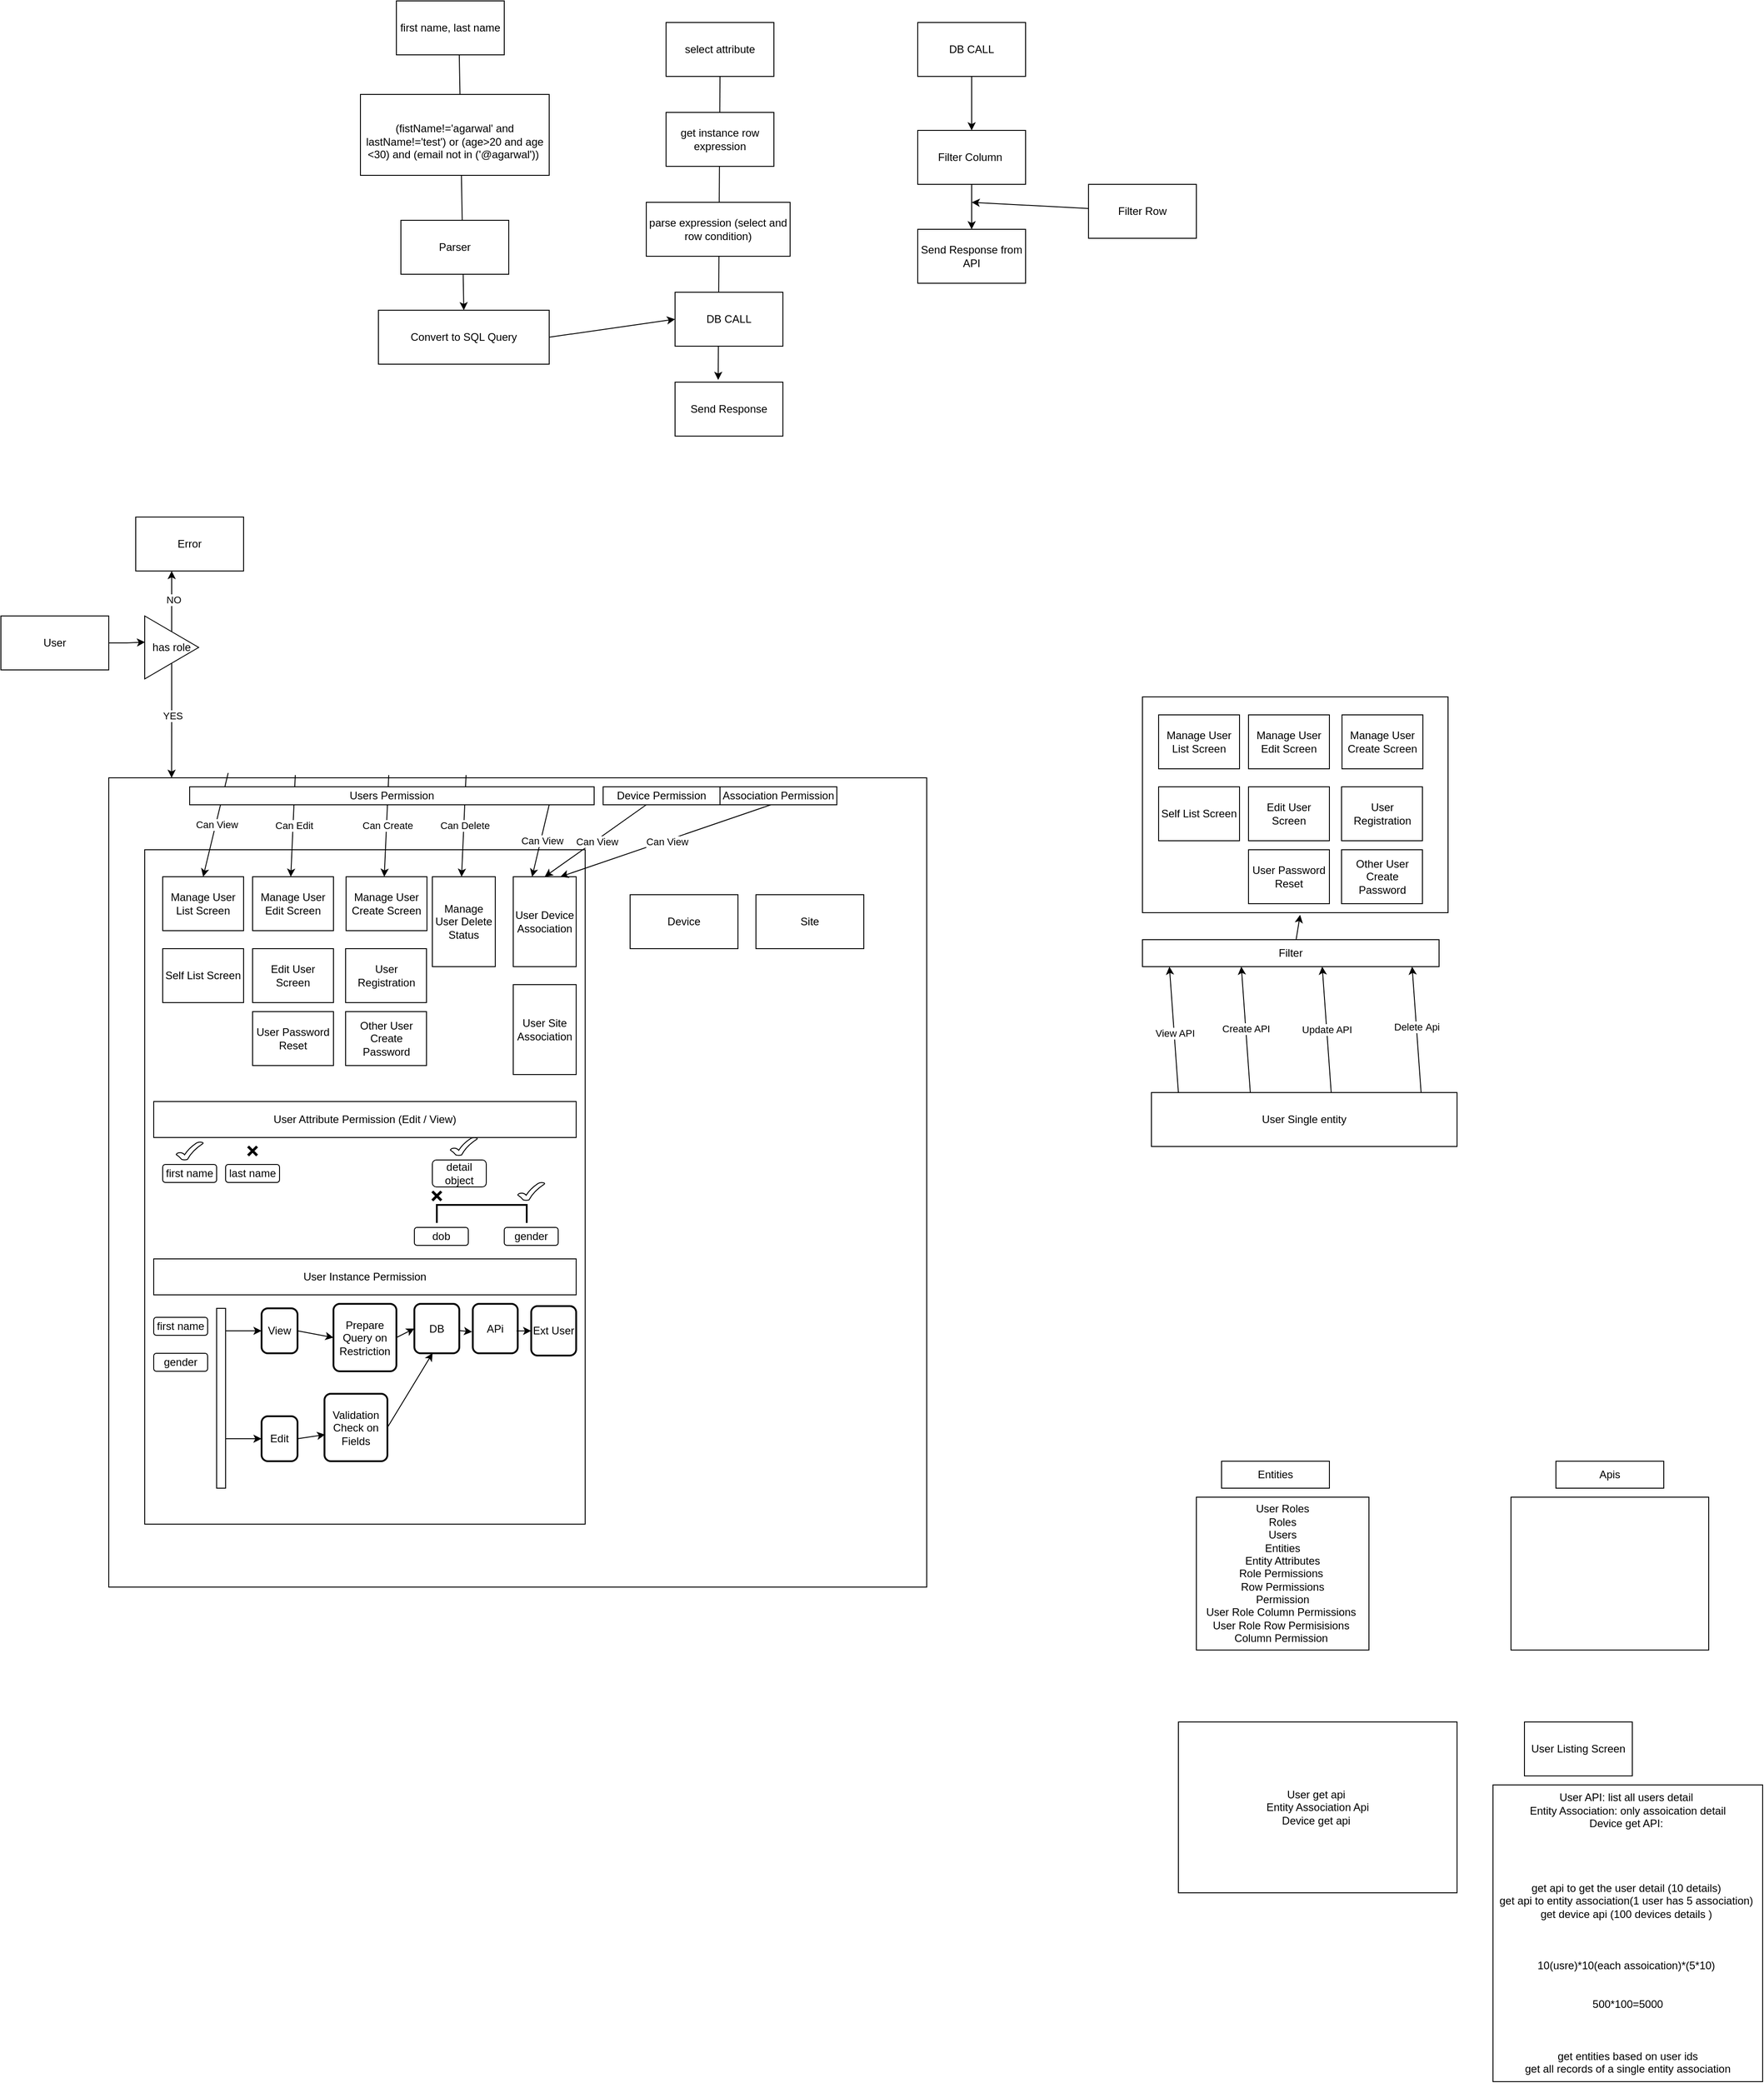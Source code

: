 <mxfile version="23.1.5" type="github">
  <diagram name="Page-1" id="W_wHjsE_T0vRLPN9on4F">
    <mxGraphModel dx="1266" dy="1773" grid="1" gridSize="10" guides="1" tooltips="1" connect="1" arrows="1" fold="1" page="1" pageScale="1" pageWidth="827" pageHeight="1169" math="0" shadow="0">
      <root>
        <mxCell id="0" />
        <mxCell id="1" parent="0" />
        <mxCell id="CIBjUFG_ZZMUvqZLACDm-16" value="" style="endArrow=classic;html=1;rounded=0;entryX=0.5;entryY=0;entryDx=0;entryDy=0;exitX=0.583;exitY=1.008;exitDx=0;exitDy=0;exitPerimeter=0;" parent="1" source="CIBjUFG_ZZMUvqZLACDm-14" target="CIBjUFG_ZZMUvqZLACDm-15" edge="1">
          <mxGeometry width="50" height="50" relative="1" as="geometry">
            <mxPoint x="910" y="-290" as="sourcePoint" />
            <mxPoint x="960" y="-340" as="targetPoint" />
          </mxGeometry>
        </mxCell>
        <mxCell id="CIBjUFG_ZZMUvqZLACDm-11" value="" style="endArrow=classic;html=1;rounded=0;entryX=0.4;entryY=-0.042;entryDx=0;entryDy=0;exitX=0.5;exitY=1;exitDx=0;exitDy=0;entryPerimeter=0;" parent="1" source="CIBjUFG_ZZMUvqZLACDm-6" target="CIBjUFG_ZZMUvqZLACDm-10" edge="1">
          <mxGeometry width="50" height="50" relative="1" as="geometry">
            <mxPoint x="1090" y="-340" as="sourcePoint" />
            <mxPoint x="1140" y="-390" as="targetPoint" />
          </mxGeometry>
        </mxCell>
        <mxCell id="aM5MsyWKR0o3_4G5qAhv-19" value="" style="rounded=0;whiteSpace=wrap;html=1;" parent="1" vertex="1">
          <mxGeometry x="1300" y="190" width="340" height="240" as="geometry" />
        </mxCell>
        <mxCell id="9KyEDRzH5bIQQI6qpWz6-1" value="User" style="rounded=0;whiteSpace=wrap;html=1;" parent="1" vertex="1">
          <mxGeometry x="30" y="100" width="120" height="60" as="geometry" />
        </mxCell>
        <mxCell id="9KyEDRzH5bIQQI6qpWz6-3" style="edgeStyle=orthogonalEdgeStyle;rounded=0;orthogonalLoop=1;jettySize=auto;html=1;exitX=0.5;exitY=1;exitDx=0;exitDy=0;" parent="1" source="9KyEDRzH5bIQQI6qpWz6-2" edge="1">
          <mxGeometry relative="1" as="geometry">
            <mxPoint x="219.909" y="280" as="targetPoint" />
          </mxGeometry>
        </mxCell>
        <mxCell id="9KyEDRzH5bIQQI6qpWz6-5" value="YES" style="edgeLabel;html=1;align=center;verticalAlign=middle;resizable=0;points=[];" parent="9KyEDRzH5bIQQI6qpWz6-3" vertex="1" connectable="0">
          <mxGeometry x="-0.186" y="1" relative="1" as="geometry">
            <mxPoint y="6" as="offset" />
          </mxGeometry>
        </mxCell>
        <mxCell id="9KyEDRzH5bIQQI6qpWz6-4" style="edgeStyle=orthogonalEdgeStyle;rounded=0;orthogonalLoop=1;jettySize=auto;html=1;" parent="1" source="9KyEDRzH5bIQQI6qpWz6-2" edge="1">
          <mxGeometry relative="1" as="geometry">
            <mxPoint x="220" y="50" as="targetPoint" />
          </mxGeometry>
        </mxCell>
        <mxCell id="9KyEDRzH5bIQQI6qpWz6-6" value="NO" style="edgeLabel;html=1;align=center;verticalAlign=middle;resizable=0;points=[];" parent="9KyEDRzH5bIQQI6qpWz6-4" vertex="1" connectable="0">
          <mxGeometry x="0.049" y="-2" relative="1" as="geometry">
            <mxPoint as="offset" />
          </mxGeometry>
        </mxCell>
        <mxCell id="9KyEDRzH5bIQQI6qpWz6-2" value="has role" style="triangle;whiteSpace=wrap;html=1;" parent="1" vertex="1">
          <mxGeometry x="190" y="100" width="60" height="70" as="geometry" />
        </mxCell>
        <mxCell id="9KyEDRzH5bIQQI6qpWz6-7" style="edgeStyle=orthogonalEdgeStyle;rounded=0;orthogonalLoop=1;jettySize=auto;html=1;entryX=0.006;entryY=0.416;entryDx=0;entryDy=0;entryPerimeter=0;" parent="1" source="9KyEDRzH5bIQQI6qpWz6-1" target="9KyEDRzH5bIQQI6qpWz6-2" edge="1">
          <mxGeometry relative="1" as="geometry" />
        </mxCell>
        <mxCell id="9KyEDRzH5bIQQI6qpWz6-8" value="" style="rounded=0;whiteSpace=wrap;html=1;" parent="1" vertex="1">
          <mxGeometry x="150" y="280" width="910" height="900" as="geometry" />
        </mxCell>
        <mxCell id="9KyEDRzH5bIQQI6qpWz6-9" value="Error" style="rounded=0;whiteSpace=wrap;html=1;" parent="1" vertex="1">
          <mxGeometry x="180" y="-10" width="120" height="60" as="geometry" />
        </mxCell>
        <mxCell id="9KyEDRzH5bIQQI6qpWz6-10" value="" style="rounded=0;whiteSpace=wrap;html=1;" parent="1" vertex="1">
          <mxGeometry x="190" y="360" width="490" height="750" as="geometry" />
        </mxCell>
        <mxCell id="9KyEDRzH5bIQQI6qpWz6-11" value="Device" style="rounded=0;whiteSpace=wrap;html=1;" parent="1" vertex="1">
          <mxGeometry x="730" y="410" width="120" height="60" as="geometry" />
        </mxCell>
        <mxCell id="9KyEDRzH5bIQQI6qpWz6-12" value="Site" style="rounded=0;whiteSpace=wrap;html=1;" parent="1" vertex="1">
          <mxGeometry x="870" y="410" width="120" height="60" as="geometry" />
        </mxCell>
        <mxCell id="9KyEDRzH5bIQQI6qpWz6-13" value="Manage User List Screen" style="rounded=0;whiteSpace=wrap;html=1;" parent="1" vertex="1">
          <mxGeometry x="210" y="390" width="90" height="60" as="geometry" />
        </mxCell>
        <mxCell id="9KyEDRzH5bIQQI6qpWz6-14" value="first name" style="rounded=1;whiteSpace=wrap;html=1;" parent="1" vertex="1">
          <mxGeometry x="210" y="710" width="60" height="20" as="geometry" />
        </mxCell>
        <mxCell id="9KyEDRzH5bIQQI6qpWz6-15" value="Manage User Edit Screen" style="rounded=0;whiteSpace=wrap;html=1;" parent="1" vertex="1">
          <mxGeometry x="310" y="390" width="90" height="60" as="geometry" />
        </mxCell>
        <mxCell id="9KyEDRzH5bIQQI6qpWz6-16" value="Self List Screen" style="rounded=0;whiteSpace=wrap;html=1;" parent="1" vertex="1">
          <mxGeometry x="210" y="470" width="90" height="60" as="geometry" />
        </mxCell>
        <mxCell id="9KyEDRzH5bIQQI6qpWz6-17" value="Edit User Screen" style="rounded=0;whiteSpace=wrap;html=1;" parent="1" vertex="1">
          <mxGeometry x="310" y="470" width="90" height="60" as="geometry" />
        </mxCell>
        <mxCell id="9KyEDRzH5bIQQI6qpWz6-19" value="User Password Reset" style="rounded=0;whiteSpace=wrap;html=1;" parent="1" vertex="1">
          <mxGeometry x="310" y="540" width="90" height="60" as="geometry" />
        </mxCell>
        <mxCell id="9KyEDRzH5bIQQI6qpWz6-20" value="Manage User Create Screen" style="rounded=0;whiteSpace=wrap;html=1;" parent="1" vertex="1">
          <mxGeometry x="414" y="390" width="90" height="60" as="geometry" />
        </mxCell>
        <mxCell id="9KyEDRzH5bIQQI6qpWz6-21" value="User Registration" style="rounded=0;whiteSpace=wrap;html=1;" parent="1" vertex="1">
          <mxGeometry x="413.5" y="470" width="90" height="60" as="geometry" />
        </mxCell>
        <mxCell id="9KyEDRzH5bIQQI6qpWz6-22" value="Other User Create Password" style="rounded=0;whiteSpace=wrap;html=1;" parent="1" vertex="1">
          <mxGeometry x="413.5" y="540" width="90" height="60" as="geometry" />
        </mxCell>
        <mxCell id="9KyEDRzH5bIQQI6qpWz6-23" value="Manage User Delete Status" style="rounded=0;whiteSpace=wrap;html=1;" parent="1" vertex="1">
          <mxGeometry x="510" y="390" width="70" height="100" as="geometry" />
        </mxCell>
        <mxCell id="9KyEDRzH5bIQQI6qpWz6-24" value="User Device Association" style="rounded=0;whiteSpace=wrap;html=1;" parent="1" vertex="1">
          <mxGeometry x="600" y="390" width="70" height="100" as="geometry" />
        </mxCell>
        <mxCell id="9KyEDRzH5bIQQI6qpWz6-25" value="User Site Association" style="rounded=0;whiteSpace=wrap;html=1;" parent="1" vertex="1">
          <mxGeometry x="600" y="510" width="70" height="100" as="geometry" />
        </mxCell>
        <mxCell id="9KyEDRzH5bIQQI6qpWz6-26" value="" style="endArrow=classic;html=1;rounded=0;entryX=0.5;entryY=0;entryDx=0;entryDy=0;exitX=0.146;exitY=-0.006;exitDx=0;exitDy=0;exitPerimeter=0;" parent="1" source="9KyEDRzH5bIQQI6qpWz6-8" target="9KyEDRzH5bIQQI6qpWz6-13" edge="1">
          <mxGeometry width="50" height="50" relative="1" as="geometry">
            <mxPoint x="360" y="560" as="sourcePoint" />
            <mxPoint x="410" y="510" as="targetPoint" />
            <Array as="points" />
          </mxGeometry>
        </mxCell>
        <mxCell id="9KyEDRzH5bIQQI6qpWz6-27" value="Can View" style="edgeLabel;html=1;align=center;verticalAlign=middle;resizable=0;points=[];" parent="9KyEDRzH5bIQQI6qpWz6-26" vertex="1" connectable="0">
          <mxGeometry x="-0.011" y="1" relative="1" as="geometry">
            <mxPoint as="offset" />
          </mxGeometry>
        </mxCell>
        <mxCell id="9KyEDRzH5bIQQI6qpWz6-28" value="" style="endArrow=classic;html=1;rounded=0;entryX=0.5;entryY=0;entryDx=0;entryDy=0;exitX=0.146;exitY=-0.006;exitDx=0;exitDy=0;exitPerimeter=0;" parent="1" edge="1">
          <mxGeometry width="50" height="50" relative="1" as="geometry">
            <mxPoint x="357.5" y="277" as="sourcePoint" />
            <mxPoint x="352.5" y="390" as="targetPoint" />
            <Array as="points" />
          </mxGeometry>
        </mxCell>
        <mxCell id="9KyEDRzH5bIQQI6qpWz6-29" value="Can Edit" style="edgeLabel;html=1;align=center;verticalAlign=middle;resizable=0;points=[];" parent="9KyEDRzH5bIQQI6qpWz6-28" vertex="1" connectable="0">
          <mxGeometry x="-0.011" y="1" relative="1" as="geometry">
            <mxPoint as="offset" />
          </mxGeometry>
        </mxCell>
        <mxCell id="9KyEDRzH5bIQQI6qpWz6-30" value="" style="endArrow=classic;html=1;rounded=0;entryX=0.5;entryY=0;entryDx=0;entryDy=0;exitX=0.146;exitY=-0.006;exitDx=0;exitDy=0;exitPerimeter=0;" parent="1" edge="1">
          <mxGeometry width="50" height="50" relative="1" as="geometry">
            <mxPoint x="461.5" y="277" as="sourcePoint" />
            <mxPoint x="456.5" y="390" as="targetPoint" />
            <Array as="points" />
          </mxGeometry>
        </mxCell>
        <mxCell id="9KyEDRzH5bIQQI6qpWz6-31" value="Can Create" style="edgeLabel;html=1;align=center;verticalAlign=middle;resizable=0;points=[];" parent="9KyEDRzH5bIQQI6qpWz6-30" vertex="1" connectable="0">
          <mxGeometry x="-0.011" y="1" relative="1" as="geometry">
            <mxPoint as="offset" />
          </mxGeometry>
        </mxCell>
        <mxCell id="9KyEDRzH5bIQQI6qpWz6-32" value="" style="endArrow=classic;html=1;rounded=0;entryX=0.5;entryY=0;entryDx=0;entryDy=0;exitX=0.146;exitY=-0.006;exitDx=0;exitDy=0;exitPerimeter=0;" parent="1" edge="1">
          <mxGeometry width="50" height="50" relative="1" as="geometry">
            <mxPoint x="547.5" y="277" as="sourcePoint" />
            <mxPoint x="542.5" y="390" as="targetPoint" />
            <Array as="points" />
          </mxGeometry>
        </mxCell>
        <mxCell id="9KyEDRzH5bIQQI6qpWz6-33" value="Can Delete" style="edgeLabel;html=1;align=center;verticalAlign=middle;resizable=0;points=[];" parent="9KyEDRzH5bIQQI6qpWz6-32" vertex="1" connectable="0">
          <mxGeometry x="-0.011" y="1" relative="1" as="geometry">
            <mxPoint as="offset" />
          </mxGeometry>
        </mxCell>
        <mxCell id="9KyEDRzH5bIQQI6qpWz6-34" value="Users Permission" style="rounded=0;whiteSpace=wrap;html=1;" parent="1" vertex="1">
          <mxGeometry x="240" y="290" width="450" height="20" as="geometry" />
        </mxCell>
        <mxCell id="9KyEDRzH5bIQQI6qpWz6-36" value="Device Permission" style="rounded=0;whiteSpace=wrap;html=1;" parent="1" vertex="1">
          <mxGeometry x="700" y="290" width="130" height="20" as="geometry" />
        </mxCell>
        <mxCell id="9KyEDRzH5bIQQI6qpWz6-37" value="Association Permission" style="rounded=0;whiteSpace=wrap;html=1;" parent="1" vertex="1">
          <mxGeometry x="830" y="290" width="130" height="20" as="geometry" />
        </mxCell>
        <mxCell id="9KyEDRzH5bIQQI6qpWz6-38" value="" style="endArrow=classic;html=1;rounded=0;entryX=0.5;entryY=0;entryDx=0;entryDy=0;exitX=0.146;exitY=-0.006;exitDx=0;exitDy=0;exitPerimeter=0;" parent="1" target="9KyEDRzH5bIQQI6qpWz6-24" edge="1">
          <mxGeometry width="50" height="50" relative="1" as="geometry">
            <mxPoint x="748" y="310" as="sourcePoint" />
            <mxPoint x="720" y="423" as="targetPoint" />
            <Array as="points" />
          </mxGeometry>
        </mxCell>
        <mxCell id="9KyEDRzH5bIQQI6qpWz6-39" value="Can View" style="edgeLabel;html=1;align=center;verticalAlign=middle;resizable=0;points=[];" parent="9KyEDRzH5bIQQI6qpWz6-38" vertex="1" connectable="0">
          <mxGeometry x="-0.011" y="1" relative="1" as="geometry">
            <mxPoint as="offset" />
          </mxGeometry>
        </mxCell>
        <mxCell id="9KyEDRzH5bIQQI6qpWz6-40" value="" style="endArrow=classic;html=1;rounded=0;entryX=0.75;entryY=0;entryDx=0;entryDy=0;exitX=0.436;exitY=1;exitDx=0;exitDy=0;exitPerimeter=0;" parent="1" source="9KyEDRzH5bIQQI6qpWz6-37" target="9KyEDRzH5bIQQI6qpWz6-24" edge="1">
          <mxGeometry width="50" height="50" relative="1" as="geometry">
            <mxPoint x="758" y="320" as="sourcePoint" />
            <mxPoint x="645" y="400" as="targetPoint" />
            <Array as="points" />
          </mxGeometry>
        </mxCell>
        <mxCell id="9KyEDRzH5bIQQI6qpWz6-41" value="Can View" style="edgeLabel;html=1;align=center;verticalAlign=middle;resizable=0;points=[];" parent="9KyEDRzH5bIQQI6qpWz6-40" vertex="1" connectable="0">
          <mxGeometry x="-0.011" y="1" relative="1" as="geometry">
            <mxPoint as="offset" />
          </mxGeometry>
        </mxCell>
        <mxCell id="9KyEDRzH5bIQQI6qpWz6-42" value="" style="endArrow=classic;html=1;rounded=0;entryX=0.5;entryY=0;entryDx=0;entryDy=0;" parent="1" edge="1">
          <mxGeometry width="50" height="50" relative="1" as="geometry">
            <mxPoint x="640" y="310" as="sourcePoint" />
            <mxPoint x="621" y="390" as="targetPoint" />
            <Array as="points" />
          </mxGeometry>
        </mxCell>
        <mxCell id="9KyEDRzH5bIQQI6qpWz6-43" value="Can View" style="edgeLabel;html=1;align=center;verticalAlign=middle;resizable=0;points=[];" parent="9KyEDRzH5bIQQI6qpWz6-42" vertex="1" connectable="0">
          <mxGeometry x="-0.011" y="1" relative="1" as="geometry">
            <mxPoint as="offset" />
          </mxGeometry>
        </mxCell>
        <mxCell id="9KyEDRzH5bIQQI6qpWz6-44" value="User Attribute Permission (Edit / View)" style="rounded=0;whiteSpace=wrap;html=1;" parent="1" vertex="1">
          <mxGeometry x="200" y="640" width="470" height="40" as="geometry" />
        </mxCell>
        <mxCell id="9KyEDRzH5bIQQI6qpWz6-45" value="last name" style="rounded=1;whiteSpace=wrap;html=1;" parent="1" vertex="1">
          <mxGeometry x="280" y="710" width="60" height="20" as="geometry" />
        </mxCell>
        <mxCell id="9KyEDRzH5bIQQI6qpWz6-46" value="detail object" style="rounded=1;whiteSpace=wrap;html=1;" parent="1" vertex="1">
          <mxGeometry x="510" y="705" width="60" height="30" as="geometry" />
        </mxCell>
        <mxCell id="9KyEDRzH5bIQQI6qpWz6-47" value="dob" style="rounded=1;whiteSpace=wrap;html=1;" parent="1" vertex="1">
          <mxGeometry x="490" y="780" width="60" height="20" as="geometry" />
        </mxCell>
        <mxCell id="9KyEDRzH5bIQQI6qpWz6-48" value="gender" style="rounded=1;whiteSpace=wrap;html=1;" parent="1" vertex="1">
          <mxGeometry x="590" y="780" width="60" height="20" as="geometry" />
        </mxCell>
        <mxCell id="9KyEDRzH5bIQQI6qpWz6-49" value="" style="shape=umlDestroy;whiteSpace=wrap;html=1;strokeWidth=3;targetShapes=umlLifeline;" parent="1" vertex="1">
          <mxGeometry x="305" y="690" width="10" height="10" as="geometry" />
        </mxCell>
        <mxCell id="9KyEDRzH5bIQQI6qpWz6-50" value="" style="verticalLabelPosition=bottom;verticalAlign=top;html=1;shape=mxgraph.basic.tick" parent="1" vertex="1">
          <mxGeometry x="225" y="685" width="30" height="20" as="geometry" />
        </mxCell>
        <mxCell id="9KyEDRzH5bIQQI6qpWz6-51" value="" style="verticalLabelPosition=bottom;verticalAlign=top;html=1;shape=mxgraph.basic.tick" parent="1" vertex="1">
          <mxGeometry x="530" y="680" width="30" height="20" as="geometry" />
        </mxCell>
        <mxCell id="9KyEDRzH5bIQQI6qpWz6-52" value="" style="shape=umlDestroy;whiteSpace=wrap;html=1;strokeWidth=3;targetShapes=umlLifeline;" parent="1" vertex="1">
          <mxGeometry x="510" y="740" width="10" height="10" as="geometry" />
        </mxCell>
        <mxCell id="9KyEDRzH5bIQQI6qpWz6-53" value="" style="verticalLabelPosition=bottom;verticalAlign=top;html=1;shape=mxgraph.basic.tick" parent="1" vertex="1">
          <mxGeometry x="605" y="730" width="30" height="20" as="geometry" />
        </mxCell>
        <mxCell id="9KyEDRzH5bIQQI6qpWz6-54" value="" style="strokeWidth=2;html=1;shape=mxgraph.flowchart.annotation_1;align=left;pointerEvents=1;rotation=90;" parent="1" vertex="1">
          <mxGeometry x="555" y="715" width="20" height="100" as="geometry" />
        </mxCell>
        <mxCell id="9KyEDRzH5bIQQI6qpWz6-56" value="User Instance Permission" style="rounded=0;whiteSpace=wrap;html=1;" parent="1" vertex="1">
          <mxGeometry x="200" y="815" width="470" height="40" as="geometry" />
        </mxCell>
        <mxCell id="9KyEDRzH5bIQQI6qpWz6-57" value="first name" style="rounded=1;whiteSpace=wrap;html=1;" parent="1" vertex="1">
          <mxGeometry x="200" y="880" width="60" height="20" as="geometry" />
        </mxCell>
        <mxCell id="9KyEDRzH5bIQQI6qpWz6-58" value="gender" style="rounded=1;whiteSpace=wrap;html=1;" parent="1" vertex="1">
          <mxGeometry x="200" y="920" width="60" height="20" as="geometry" />
        </mxCell>
        <mxCell id="9KyEDRzH5bIQQI6qpWz6-59" value="View" style="rounded=1;whiteSpace=wrap;html=1;absoluteArcSize=1;arcSize=14;strokeWidth=2;" parent="1" vertex="1">
          <mxGeometry x="320" y="870" width="40" height="50" as="geometry" />
        </mxCell>
        <mxCell id="9KyEDRzH5bIQQI6qpWz6-60" value="Edit" style="rounded=1;whiteSpace=wrap;html=1;absoluteArcSize=1;arcSize=14;strokeWidth=2;" parent="1" vertex="1">
          <mxGeometry x="320" y="990" width="40" height="50" as="geometry" />
        </mxCell>
        <mxCell id="9KyEDRzH5bIQQI6qpWz6-61" value="Prepare Query on Restriction" style="rounded=1;whiteSpace=wrap;html=1;absoluteArcSize=1;arcSize=14;strokeWidth=2;" parent="1" vertex="1">
          <mxGeometry x="400" y="865" width="70" height="75" as="geometry" />
        </mxCell>
        <mxCell id="9KyEDRzH5bIQQI6qpWz6-64" value="" style="html=1;points=[[0,0,0,0,5],[0,1,0,0,-5],[1,0,0,0,5],[1,1,0,0,-5]];perimeter=orthogonalPerimeter;outlineConnect=0;targetShapes=umlLifeline;portConstraint=eastwest;newEdgeStyle={&quot;curved&quot;:0,&quot;rounded&quot;:0};" parent="1" vertex="1">
          <mxGeometry x="270" y="870" width="10" height="200" as="geometry" />
        </mxCell>
        <mxCell id="9KyEDRzH5bIQQI6qpWz6-66" value="" style="endArrow=classic;html=1;rounded=0;entryX=0;entryY=0.5;entryDx=0;entryDy=0;" parent="1" source="9KyEDRzH5bIQQI6qpWz6-64" target="9KyEDRzH5bIQQI6qpWz6-59" edge="1">
          <mxGeometry width="50" height="50" relative="1" as="geometry">
            <mxPoint x="560" y="1020" as="sourcePoint" />
            <mxPoint x="610" y="970" as="targetPoint" />
          </mxGeometry>
        </mxCell>
        <mxCell id="9KyEDRzH5bIQQI6qpWz6-67" value="DB" style="rounded=1;whiteSpace=wrap;html=1;absoluteArcSize=1;arcSize=14;strokeWidth=2;" parent="1" vertex="1">
          <mxGeometry x="490" y="865" width="50" height="55" as="geometry" />
        </mxCell>
        <mxCell id="9KyEDRzH5bIQQI6qpWz6-68" value="APi" style="rounded=1;whiteSpace=wrap;html=1;absoluteArcSize=1;arcSize=14;strokeWidth=2;" parent="1" vertex="1">
          <mxGeometry x="555" y="865" width="50" height="55" as="geometry" />
        </mxCell>
        <mxCell id="9KyEDRzH5bIQQI6qpWz6-69" value="Ext User" style="rounded=1;whiteSpace=wrap;html=1;absoluteArcSize=1;arcSize=14;strokeWidth=2;" parent="1" vertex="1">
          <mxGeometry x="620" y="867.5" width="50" height="55" as="geometry" />
        </mxCell>
        <mxCell id="9KyEDRzH5bIQQI6qpWz6-70" value="" style="endArrow=classic;html=1;rounded=0;entryX=0;entryY=0.5;entryDx=0;entryDy=0;exitX=1;exitY=0.5;exitDx=0;exitDy=0;" parent="1" source="9KyEDRzH5bIQQI6qpWz6-59" target="9KyEDRzH5bIQQI6qpWz6-61" edge="1">
          <mxGeometry width="50" height="50" relative="1" as="geometry">
            <mxPoint x="290" y="905" as="sourcePoint" />
            <mxPoint x="330" y="905" as="targetPoint" />
            <Array as="points" />
          </mxGeometry>
        </mxCell>
        <mxCell id="9KyEDRzH5bIQQI6qpWz6-71" value="" style="endArrow=classic;html=1;rounded=0;entryX=0;entryY=0.5;entryDx=0;entryDy=0;exitX=1;exitY=0.5;exitDx=0;exitDy=0;" parent="1" source="9KyEDRzH5bIQQI6qpWz6-61" target="9KyEDRzH5bIQQI6qpWz6-67" edge="1">
          <mxGeometry width="50" height="50" relative="1" as="geometry">
            <mxPoint x="370" y="905" as="sourcePoint" />
            <mxPoint x="410" y="913" as="targetPoint" />
            <Array as="points" />
          </mxGeometry>
        </mxCell>
        <mxCell id="9KyEDRzH5bIQQI6qpWz6-72" value="" style="endArrow=classic;html=1;rounded=0;entryX=-0.016;entryY=0.566;entryDx=0;entryDy=0;exitX=1;exitY=0.541;exitDx=0;exitDy=0;exitPerimeter=0;entryPerimeter=0;" parent="1" source="9KyEDRzH5bIQQI6qpWz6-67" target="9KyEDRzH5bIQQI6qpWz6-68" edge="1">
          <mxGeometry width="50" height="50" relative="1" as="geometry">
            <mxPoint x="540" y="895" as="sourcePoint" />
            <mxPoint x="560" y="885" as="targetPoint" />
            <Array as="points" />
          </mxGeometry>
        </mxCell>
        <mxCell id="9KyEDRzH5bIQQI6qpWz6-73" value="" style="endArrow=classic;html=1;rounded=0;exitX=0.974;exitY=0.548;exitDx=0;exitDy=0;exitPerimeter=0;" parent="1" source="9KyEDRzH5bIQQI6qpWz6-68" target="9KyEDRzH5bIQQI6qpWz6-69" edge="1">
          <mxGeometry width="50" height="50" relative="1" as="geometry">
            <mxPoint x="550" y="905" as="sourcePoint" />
            <mxPoint x="564" y="906" as="targetPoint" />
            <Array as="points" />
          </mxGeometry>
        </mxCell>
        <mxCell id="9KyEDRzH5bIQQI6qpWz6-74" value="Validation Check on Fields" style="rounded=1;whiteSpace=wrap;html=1;absoluteArcSize=1;arcSize=14;strokeWidth=2;" parent="1" vertex="1">
          <mxGeometry x="390" y="965" width="70" height="75" as="geometry" />
        </mxCell>
        <mxCell id="9KyEDRzH5bIQQI6qpWz6-75" value="" style="endArrow=classic;html=1;rounded=0;entryX=0;entryY=0.5;entryDx=0;entryDy=0;" parent="1" source="9KyEDRzH5bIQQI6qpWz6-64" target="9KyEDRzH5bIQQI6qpWz6-60" edge="1">
          <mxGeometry width="50" height="50" relative="1" as="geometry">
            <mxPoint x="460" y="990" as="sourcePoint" />
            <mxPoint x="510" y="940" as="targetPoint" />
          </mxGeometry>
        </mxCell>
        <mxCell id="9KyEDRzH5bIQQI6qpWz6-76" value="" style="endArrow=classic;html=1;rounded=0;entryX=0.011;entryY=0.606;entryDx=0;entryDy=0;entryPerimeter=0;exitX=1;exitY=0.5;exitDx=0;exitDy=0;" parent="1" source="9KyEDRzH5bIQQI6qpWz6-60" target="9KyEDRzH5bIQQI6qpWz6-74" edge="1">
          <mxGeometry width="50" height="50" relative="1" as="geometry">
            <mxPoint x="290" y="1025" as="sourcePoint" />
            <mxPoint x="330" y="1025" as="targetPoint" />
          </mxGeometry>
        </mxCell>
        <mxCell id="9KyEDRzH5bIQQI6qpWz6-77" value="" style="endArrow=classic;html=1;rounded=0;entryX=0.406;entryY=0.995;entryDx=0;entryDy=0;entryPerimeter=0;exitX=1;exitY=0.5;exitDx=0;exitDy=0;" parent="1" source="9KyEDRzH5bIQQI6qpWz6-74" target="9KyEDRzH5bIQQI6qpWz6-67" edge="1">
          <mxGeometry width="50" height="50" relative="1" as="geometry">
            <mxPoint x="370" y="1025" as="sourcePoint" />
            <mxPoint x="401" y="1020" as="targetPoint" />
          </mxGeometry>
        </mxCell>
        <mxCell id="aM5MsyWKR0o3_4G5qAhv-1" value="User Single entity" style="rounded=0;whiteSpace=wrap;html=1;" parent="1" vertex="1">
          <mxGeometry x="1310" y="630" width="340" height="60" as="geometry" />
        </mxCell>
        <mxCell id="aM5MsyWKR0o3_4G5qAhv-2" value="" style="endArrow=classic;html=1;rounded=0;" parent="1" edge="1">
          <mxGeometry width="50" height="50" relative="1" as="geometry">
            <mxPoint x="1340" y="630" as="sourcePoint" />
            <mxPoint x="1330" y="490" as="targetPoint" />
          </mxGeometry>
        </mxCell>
        <mxCell id="aM5MsyWKR0o3_4G5qAhv-6" value="View API" style="edgeLabel;html=1;align=center;verticalAlign=middle;resizable=0;points=[];" parent="aM5MsyWKR0o3_4G5qAhv-2" vertex="1" connectable="0">
          <mxGeometry x="-0.054" relative="1" as="geometry">
            <mxPoint as="offset" />
          </mxGeometry>
        </mxCell>
        <mxCell id="aM5MsyWKR0o3_4G5qAhv-3" value="" style="endArrow=classic;html=1;rounded=0;" parent="1" edge="1">
          <mxGeometry width="50" height="50" relative="1" as="geometry">
            <mxPoint x="1420" y="630" as="sourcePoint" />
            <mxPoint x="1410" y="490" as="targetPoint" />
          </mxGeometry>
        </mxCell>
        <mxCell id="aM5MsyWKR0o3_4G5qAhv-7" value="Create API" style="edgeLabel;html=1;align=center;verticalAlign=middle;resizable=0;points=[];" parent="aM5MsyWKR0o3_4G5qAhv-3" vertex="1" connectable="0">
          <mxGeometry x="0.017" relative="1" as="geometry">
            <mxPoint as="offset" />
          </mxGeometry>
        </mxCell>
        <mxCell id="aM5MsyWKR0o3_4G5qAhv-4" value="" style="endArrow=classic;html=1;rounded=0;" parent="1" edge="1">
          <mxGeometry width="50" height="50" relative="1" as="geometry">
            <mxPoint x="1510" y="630" as="sourcePoint" />
            <mxPoint x="1500" y="490" as="targetPoint" />
          </mxGeometry>
        </mxCell>
        <mxCell id="aM5MsyWKR0o3_4G5qAhv-8" value="Update API" style="edgeLabel;html=1;align=center;verticalAlign=middle;resizable=0;points=[];" parent="aM5MsyWKR0o3_4G5qAhv-4" vertex="1" connectable="0">
          <mxGeometry x="0.002" relative="1" as="geometry">
            <mxPoint as="offset" />
          </mxGeometry>
        </mxCell>
        <mxCell id="aM5MsyWKR0o3_4G5qAhv-5" value="" style="endArrow=classic;html=1;rounded=0;" parent="1" edge="1">
          <mxGeometry width="50" height="50" relative="1" as="geometry">
            <mxPoint x="1610" y="630" as="sourcePoint" />
            <mxPoint x="1600" y="490" as="targetPoint" />
          </mxGeometry>
        </mxCell>
        <mxCell id="aM5MsyWKR0o3_4G5qAhv-9" value="Delete&amp;nbsp;Api" style="edgeLabel;html=1;align=center;verticalAlign=middle;resizable=0;points=[];" parent="aM5MsyWKR0o3_4G5qAhv-5" vertex="1" connectable="0">
          <mxGeometry x="0.048" relative="1" as="geometry">
            <mxPoint as="offset" />
          </mxGeometry>
        </mxCell>
        <mxCell id="aM5MsyWKR0o3_4G5qAhv-10" value="Filter" style="rounded=0;whiteSpace=wrap;html=1;" parent="1" vertex="1">
          <mxGeometry x="1300" y="460" width="330" height="30" as="geometry" />
        </mxCell>
        <mxCell id="aM5MsyWKR0o3_4G5qAhv-11" value="Manage User List Screen" style="rounded=0;whiteSpace=wrap;html=1;" parent="1" vertex="1">
          <mxGeometry x="1318" y="210" width="90" height="60" as="geometry" />
        </mxCell>
        <mxCell id="aM5MsyWKR0o3_4G5qAhv-12" value="Manage User Edit Screen" style="rounded=0;whiteSpace=wrap;html=1;" parent="1" vertex="1">
          <mxGeometry x="1418" y="210" width="90" height="60" as="geometry" />
        </mxCell>
        <mxCell id="aM5MsyWKR0o3_4G5qAhv-13" value="Self List Screen" style="rounded=0;whiteSpace=wrap;html=1;" parent="1" vertex="1">
          <mxGeometry x="1318" y="290" width="90" height="60" as="geometry" />
        </mxCell>
        <mxCell id="aM5MsyWKR0o3_4G5qAhv-14" value="Edit User Screen" style="rounded=0;whiteSpace=wrap;html=1;" parent="1" vertex="1">
          <mxGeometry x="1418" y="290" width="90" height="60" as="geometry" />
        </mxCell>
        <mxCell id="aM5MsyWKR0o3_4G5qAhv-15" value="User Password Reset" style="rounded=0;whiteSpace=wrap;html=1;" parent="1" vertex="1">
          <mxGeometry x="1418" y="360" width="90" height="60" as="geometry" />
        </mxCell>
        <mxCell id="aM5MsyWKR0o3_4G5qAhv-16" value="Manage User Create Screen" style="rounded=0;whiteSpace=wrap;html=1;" parent="1" vertex="1">
          <mxGeometry x="1522" y="210" width="90" height="60" as="geometry" />
        </mxCell>
        <mxCell id="aM5MsyWKR0o3_4G5qAhv-17" value="User Registration" style="rounded=0;whiteSpace=wrap;html=1;" parent="1" vertex="1">
          <mxGeometry x="1521.5" y="290" width="90" height="60" as="geometry" />
        </mxCell>
        <mxCell id="aM5MsyWKR0o3_4G5qAhv-18" value="Other User Create Password" style="rounded=0;whiteSpace=wrap;html=1;" parent="1" vertex="1">
          <mxGeometry x="1521.5" y="360" width="90" height="60" as="geometry" />
        </mxCell>
        <mxCell id="aM5MsyWKR0o3_4G5qAhv-20" value="" style="endArrow=classic;html=1;rounded=0;exitX=0.518;exitY=0.005;exitDx=0;exitDy=0;exitPerimeter=0;entryX=0.516;entryY=1.01;entryDx=0;entryDy=0;entryPerimeter=0;" parent="1" source="aM5MsyWKR0o3_4G5qAhv-10" target="aM5MsyWKR0o3_4G5qAhv-19" edge="1">
          <mxGeometry width="50" height="50" relative="1" as="geometry">
            <mxPoint x="1480" y="430" as="sourcePoint" />
            <mxPoint x="1530" y="380" as="targetPoint" />
          </mxGeometry>
        </mxCell>
        <mxCell id="aM5MsyWKR0o3_4G5qAhv-21" value="User Roles&lt;br&gt;Roles&lt;br&gt;Users&lt;br&gt;Entities&lt;br&gt;Entity Attributes&lt;br&gt;Role Permissions&amp;nbsp;&lt;br&gt;Row Permissions&lt;br&gt;Permission&lt;br&gt;User Role Column Permissions&amp;nbsp;&lt;br&gt;User Role Row Permisisions&amp;nbsp;&lt;br&gt;Column Permission&amp;nbsp;&lt;br&gt;" style="rounded=0;whiteSpace=wrap;html=1;" parent="1" vertex="1">
          <mxGeometry x="1360" y="1080" width="192" height="170" as="geometry" />
        </mxCell>
        <mxCell id="aM5MsyWKR0o3_4G5qAhv-22" value="" style="rounded=0;whiteSpace=wrap;html=1;" parent="1" vertex="1">
          <mxGeometry x="1710" y="1080" width="220" height="170" as="geometry" />
        </mxCell>
        <mxCell id="aM5MsyWKR0o3_4G5qAhv-23" value="Entities" style="rounded=0;whiteSpace=wrap;html=1;" parent="1" vertex="1">
          <mxGeometry x="1388" y="1040" width="120" height="30" as="geometry" />
        </mxCell>
        <mxCell id="aM5MsyWKR0o3_4G5qAhv-24" value="Apis" style="rounded=0;whiteSpace=wrap;html=1;" parent="1" vertex="1">
          <mxGeometry x="1760" y="1040" width="120" height="30" as="geometry" />
        </mxCell>
        <mxCell id="aM5MsyWKR0o3_4G5qAhv-25" value="User get api&amp;nbsp;&lt;br&gt;Entity Association Api&lt;br&gt;Device get api&amp;nbsp;" style="rounded=0;whiteSpace=wrap;html=1;" parent="1" vertex="1">
          <mxGeometry x="1340" y="1330" width="310" height="190" as="geometry" />
        </mxCell>
        <mxCell id="aM5MsyWKR0o3_4G5qAhv-26" value="User Listing Screen" style="rounded=0;whiteSpace=wrap;html=1;" parent="1" vertex="1">
          <mxGeometry x="1725" y="1330" width="120" height="60" as="geometry" />
        </mxCell>
        <mxCell id="aM5MsyWKR0o3_4G5qAhv-27" value="User API: list all users detail&amp;nbsp;&lt;br&gt;Entity Association: only assoication detail&lt;br&gt;Device get API:&amp;nbsp;&lt;br&gt;&lt;br&gt;&lt;br&gt;&lt;br&gt;&lt;br&gt;get api to get the user detail (10 details)&amp;nbsp;&lt;br&gt;get api to entity association(1 user has 5 association)&amp;nbsp;&lt;br&gt;get device api (100 devices details )&amp;nbsp;&lt;br&gt;&lt;br&gt;&lt;br&gt;&lt;br&gt;10(usre)*10(each assoication)*(5*10)&amp;nbsp;&lt;br&gt;&lt;br&gt;&lt;br&gt;500*100=5000&lt;br&gt;&lt;br&gt;&lt;br&gt;&lt;br&gt;get entities based on user ids&lt;br&gt;get all records of a single entity association" style="rounded=0;whiteSpace=wrap;html=1;" parent="1" vertex="1">
          <mxGeometry x="1690" y="1400" width="300" height="330" as="geometry" />
        </mxCell>
        <mxCell id="CIBjUFG_ZZMUvqZLACDm-1" value="DB CALL" style="rounded=0;whiteSpace=wrap;html=1;" parent="1" vertex="1">
          <mxGeometry x="1050" y="-560" width="120" height="60" as="geometry" />
        </mxCell>
        <mxCell id="CIBjUFG_ZZMUvqZLACDm-2" value="Filter Column&amp;nbsp;" style="rounded=0;whiteSpace=wrap;html=1;" parent="1" vertex="1">
          <mxGeometry x="1050" y="-440" width="120" height="60" as="geometry" />
        </mxCell>
        <mxCell id="CIBjUFG_ZZMUvqZLACDm-3" value="Send Response from API" style="rounded=0;whiteSpace=wrap;html=1;" parent="1" vertex="1">
          <mxGeometry x="1050" y="-330" width="120" height="60" as="geometry" />
        </mxCell>
        <mxCell id="CIBjUFG_ZZMUvqZLACDm-4" value="" style="endArrow=classic;html=1;rounded=0;exitX=0.5;exitY=1;exitDx=0;exitDy=0;entryX=0.5;entryY=0;entryDx=0;entryDy=0;" parent="1" source="CIBjUFG_ZZMUvqZLACDm-1" target="CIBjUFG_ZZMUvqZLACDm-2" edge="1">
          <mxGeometry width="50" height="50" relative="1" as="geometry">
            <mxPoint x="1090" y="-390" as="sourcePoint" />
            <mxPoint x="1140" y="-440" as="targetPoint" />
          </mxGeometry>
        </mxCell>
        <mxCell id="CIBjUFG_ZZMUvqZLACDm-5" value="" style="endArrow=classic;html=1;rounded=0;entryX=0.5;entryY=0;entryDx=0;entryDy=0;exitX=0.5;exitY=1;exitDx=0;exitDy=0;" parent="1" source="CIBjUFG_ZZMUvqZLACDm-2" target="CIBjUFG_ZZMUvqZLACDm-3" edge="1">
          <mxGeometry width="50" height="50" relative="1" as="geometry">
            <mxPoint x="1090" y="-390" as="sourcePoint" />
            <mxPoint x="1140" y="-440" as="targetPoint" />
          </mxGeometry>
        </mxCell>
        <mxCell id="CIBjUFG_ZZMUvqZLACDm-6" value="select attribute" style="rounded=0;whiteSpace=wrap;html=1;" parent="1" vertex="1">
          <mxGeometry x="770" y="-560" width="120" height="60" as="geometry" />
        </mxCell>
        <mxCell id="CIBjUFG_ZZMUvqZLACDm-7" value="get instance row expression" style="rounded=0;whiteSpace=wrap;html=1;" parent="1" vertex="1">
          <mxGeometry x="770" y="-460" width="120" height="60" as="geometry" />
        </mxCell>
        <mxCell id="CIBjUFG_ZZMUvqZLACDm-8" value="parse expression (select and row condition)" style="rounded=0;whiteSpace=wrap;html=1;" parent="1" vertex="1">
          <mxGeometry x="748" y="-360" width="160" height="60" as="geometry" />
        </mxCell>
        <mxCell id="CIBjUFG_ZZMUvqZLACDm-9" value="DB CALL" style="rounded=0;whiteSpace=wrap;html=1;" parent="1" vertex="1">
          <mxGeometry x="780" y="-260" width="120" height="60" as="geometry" />
        </mxCell>
        <mxCell id="CIBjUFG_ZZMUvqZLACDm-10" value="Send Response" style="rounded=0;whiteSpace=wrap;html=1;" parent="1" vertex="1">
          <mxGeometry x="780" y="-160" width="120" height="60" as="geometry" />
        </mxCell>
        <mxCell id="CIBjUFG_ZZMUvqZLACDm-12" value="&lt;br&gt;(fistName!=&#39;agarwal&#39; and lastName!=&#39;test&#39;) or (age&amp;gt;20 and age &amp;lt;30) and (email not in (&#39;@agarwal&#39;))&amp;nbsp;" style="rounded=0;whiteSpace=wrap;html=1;" parent="1" vertex="1">
          <mxGeometry x="430" y="-480" width="210" height="90" as="geometry" />
        </mxCell>
        <mxCell id="CIBjUFG_ZZMUvqZLACDm-13" value="Parser" style="rounded=0;whiteSpace=wrap;html=1;" parent="1" vertex="1">
          <mxGeometry x="475" y="-340" width="120" height="60" as="geometry" />
        </mxCell>
        <mxCell id="CIBjUFG_ZZMUvqZLACDm-14" value="first name, last name" style="rounded=0;whiteSpace=wrap;html=1;" parent="1" vertex="1">
          <mxGeometry x="470" y="-584" width="120" height="60" as="geometry" />
        </mxCell>
        <mxCell id="CIBjUFG_ZZMUvqZLACDm-15" value="Convert to SQL Query" style="rounded=0;whiteSpace=wrap;html=1;" parent="1" vertex="1">
          <mxGeometry x="450" y="-240" width="190" height="60" as="geometry" />
        </mxCell>
        <mxCell id="CIBjUFG_ZZMUvqZLACDm-17" value="" style="endArrow=classic;html=1;rounded=0;exitX=1;exitY=0.5;exitDx=0;exitDy=0;entryX=0;entryY=0.5;entryDx=0;entryDy=0;" parent="1" source="CIBjUFG_ZZMUvqZLACDm-15" target="CIBjUFG_ZZMUvqZLACDm-9" edge="1">
          <mxGeometry width="50" height="50" relative="1" as="geometry">
            <mxPoint x="910" y="-290" as="sourcePoint" />
            <mxPoint x="960" y="-340" as="targetPoint" />
          </mxGeometry>
        </mxCell>
        <mxCell id="oAgpIGEndLJXdw4-cCpp-1" value="Filter Row" style="rounded=0;whiteSpace=wrap;html=1;" vertex="1" parent="1">
          <mxGeometry x="1240" y="-380" width="120" height="60" as="geometry" />
        </mxCell>
        <mxCell id="oAgpIGEndLJXdw4-cCpp-2" value="" style="endArrow=classic;html=1;rounded=0;" edge="1" parent="1" source="oAgpIGEndLJXdw4-cCpp-1">
          <mxGeometry width="50" height="50" relative="1" as="geometry">
            <mxPoint x="900" y="-270" as="sourcePoint" />
            <mxPoint x="1110" y="-360" as="targetPoint" />
          </mxGeometry>
        </mxCell>
      </root>
    </mxGraphModel>
  </diagram>
</mxfile>
